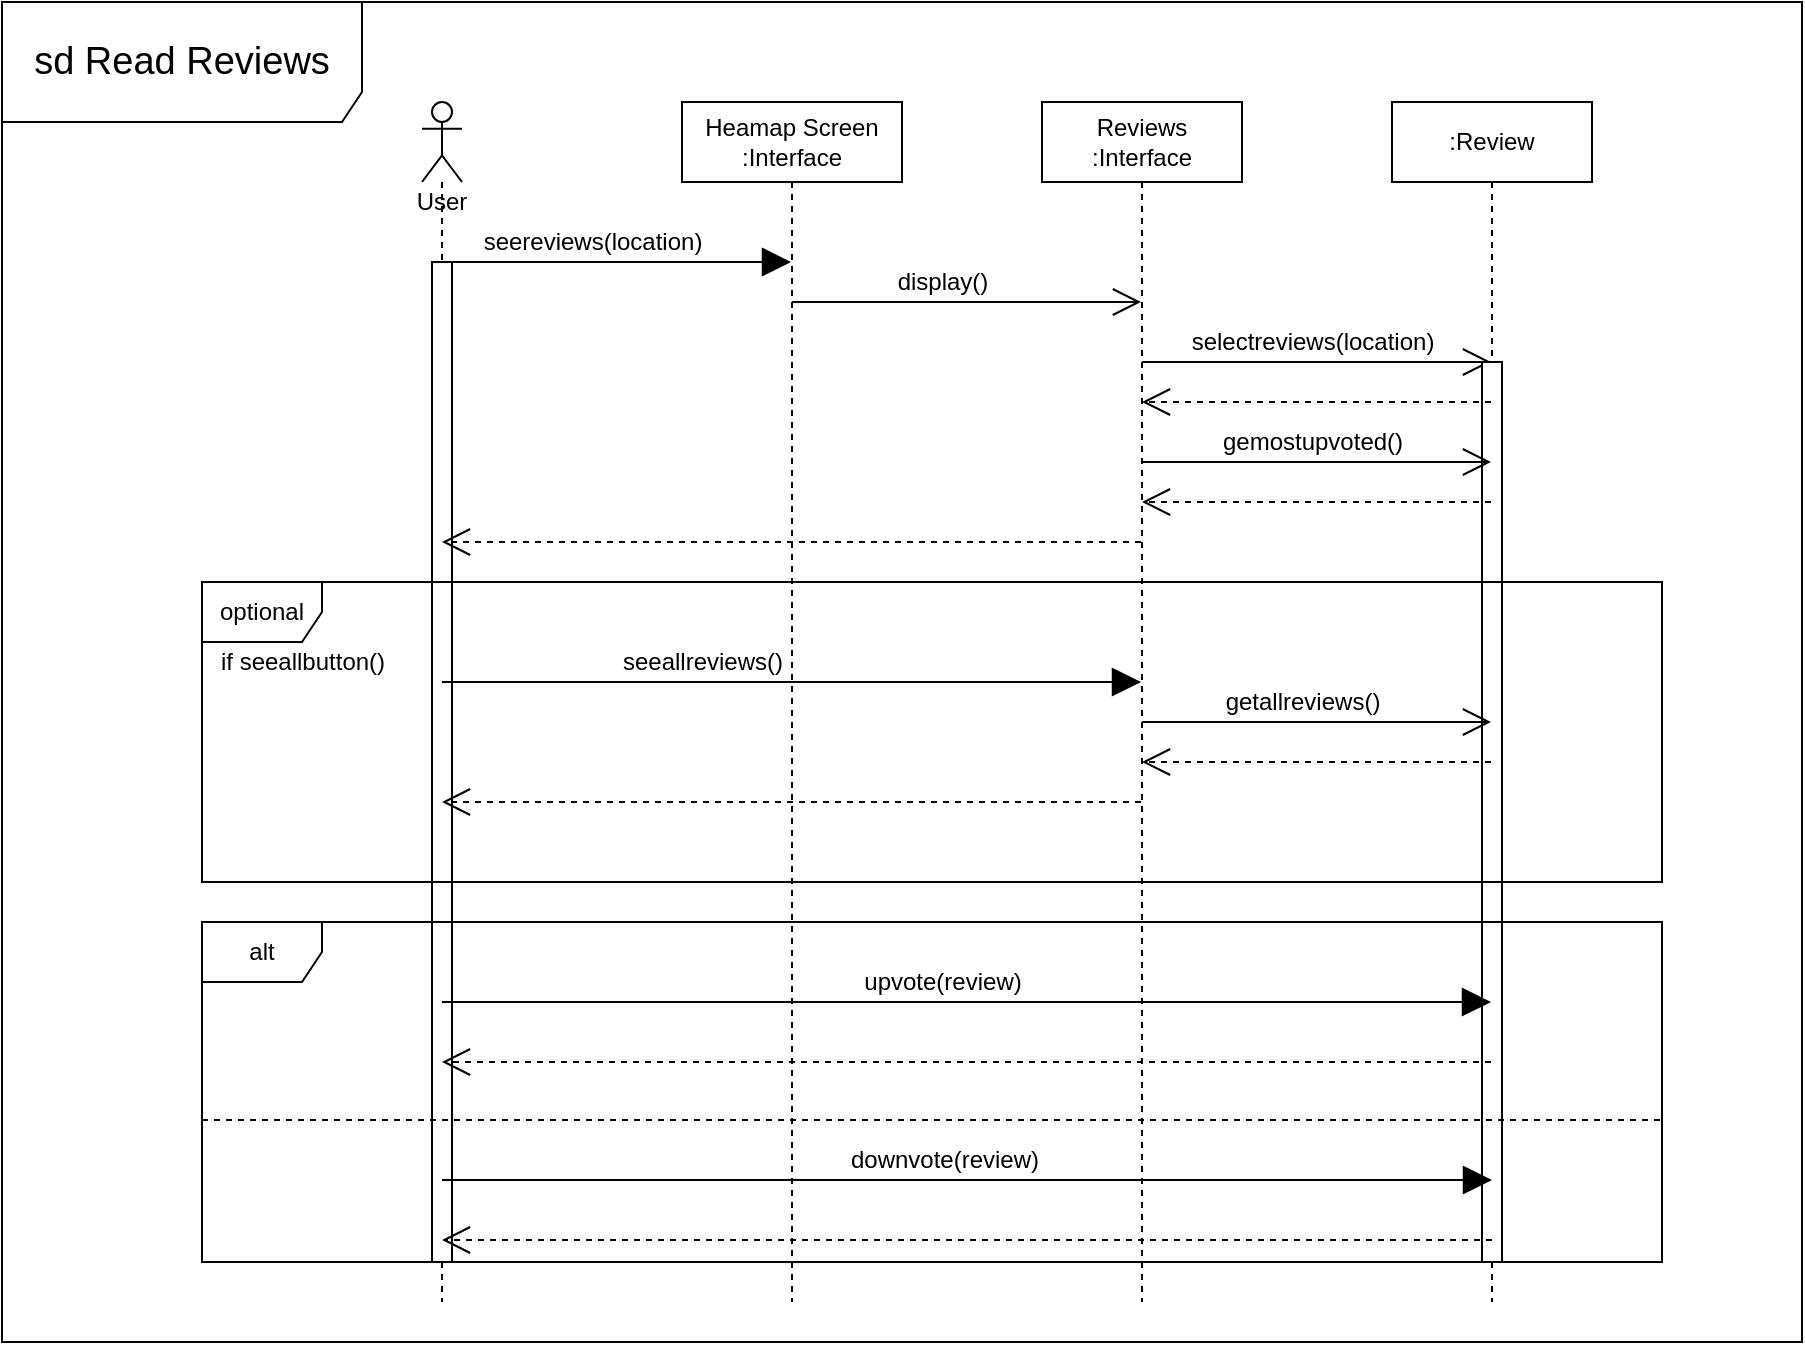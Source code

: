 <mxfile version="14.6.13" type="device"><diagram id="uEpqj-xuZMm22XN-cJ1u" name="Page-1"><mxGraphModel dx="2037" dy="479" grid="1" gridSize="10" guides="1" tooltips="1" connect="1" arrows="1" fold="1" page="1" pageScale="1" pageWidth="1169" pageHeight="827" background="none" math="0" shadow="0"><root><mxCell id="0"/><mxCell id="1" parent="0"/><mxCell id="mcDVB5LRiwmEB3drTnB6-2" value="User" style="shape=umlLifeline;participant=umlActor;perimeter=lifelinePerimeter;whiteSpace=wrap;html=1;container=1;collapsible=0;recursiveResize=0;verticalAlign=top;spacingTop=36;outlineConnect=0;" vertex="1" parent="1"><mxGeometry x="50" y="50" width="20" height="600" as="geometry"/></mxCell><mxCell id="mcDVB5LRiwmEB3drTnB6-5" value="Heamap Screen :Interface" style="shape=umlLifeline;perimeter=lifelinePerimeter;whiteSpace=wrap;html=1;container=1;collapsible=0;recursiveResize=0;outlineConnect=0;" vertex="1" parent="1"><mxGeometry x="180" y="50" width="110" height="600" as="geometry"/></mxCell><mxCell id="mcDVB5LRiwmEB3drTnB6-23" value="seeallreviews()" style="text;html=1;align=center;verticalAlign=middle;resizable=0;points=[];autosize=1;strokeColor=none;" vertex="1" parent="mcDVB5LRiwmEB3drTnB6-5"><mxGeometry x="-40" y="270" width="100" height="20" as="geometry"/></mxCell><mxCell id="mcDVB5LRiwmEB3drTnB6-6" value="Reviews :Interface" style="shape=umlLifeline;perimeter=lifelinePerimeter;whiteSpace=wrap;html=1;container=1;collapsible=0;recursiveResize=0;outlineConnect=0;" vertex="1" parent="1"><mxGeometry x="360" y="50" width="100" height="600" as="geometry"/></mxCell><mxCell id="mcDVB5LRiwmEB3drTnB6-7" value=":Review" style="shape=umlLifeline;perimeter=lifelinePerimeter;whiteSpace=wrap;html=1;container=1;collapsible=0;recursiveResize=0;outlineConnect=0;" vertex="1" parent="1"><mxGeometry x="535" y="50" width="100" height="600" as="geometry"/></mxCell><mxCell id="mcDVB5LRiwmEB3drTnB6-8" value="" style="endArrow=block;endFill=1;endSize=12;html=1;" edge="1" parent="1" source="mcDVB5LRiwmEB3drTnB6-2" target="mcDVB5LRiwmEB3drTnB6-5"><mxGeometry width="160" relative="1" as="geometry"><mxPoint x="270" y="230" as="sourcePoint"/><mxPoint x="430" y="230" as="targetPoint"/><Array as="points"><mxPoint x="150" y="130"/></Array></mxGeometry></mxCell><mxCell id="mcDVB5LRiwmEB3drTnB6-9" value="seereviews(location)" style="text;html=1;align=center;verticalAlign=middle;resizable=0;points=[];autosize=1;strokeColor=none;" vertex="1" parent="1"><mxGeometry x="70" y="110" width="130" height="20" as="geometry"/></mxCell><mxCell id="mcDVB5LRiwmEB3drTnB6-10" value="" style="endArrow=open;endFill=1;endSize=12;html=1;" edge="1" parent="1" source="mcDVB5LRiwmEB3drTnB6-5" target="mcDVB5LRiwmEB3drTnB6-6"><mxGeometry width="160" relative="1" as="geometry"><mxPoint x="270" y="230" as="sourcePoint"/><mxPoint x="430" y="230" as="targetPoint"/><Array as="points"><mxPoint x="350" y="150"/></Array></mxGeometry></mxCell><mxCell id="mcDVB5LRiwmEB3drTnB6-11" value="display()" style="text;html=1;align=center;verticalAlign=middle;resizable=0;points=[];autosize=1;strokeColor=none;" vertex="1" parent="1"><mxGeometry x="280" y="130" width="60" height="20" as="geometry"/></mxCell><mxCell id="mcDVB5LRiwmEB3drTnB6-12" value="" style="endArrow=open;endFill=1;endSize=12;html=1;" edge="1" parent="1" source="mcDVB5LRiwmEB3drTnB6-6" target="mcDVB5LRiwmEB3drTnB6-7"><mxGeometry width="160" relative="1" as="geometry"><mxPoint x="270" y="230" as="sourcePoint"/><mxPoint x="430" y="230" as="targetPoint"/><Array as="points"><mxPoint x="520" y="180"/></Array></mxGeometry></mxCell><mxCell id="mcDVB5LRiwmEB3drTnB6-13" value="selectreviews(location)" style="text;html=1;align=center;verticalAlign=middle;resizable=0;points=[];autosize=1;strokeColor=none;" vertex="1" parent="1"><mxGeometry x="425" y="160" width="140" height="20" as="geometry"/></mxCell><mxCell id="mcDVB5LRiwmEB3drTnB6-14" value="" style="html=1;points=[];perimeter=orthogonalPerimeter;" vertex="1" parent="1"><mxGeometry x="580" y="180" width="10" height="450" as="geometry"/></mxCell><mxCell id="mcDVB5LRiwmEB3drTnB6-15" value="" style="html=1;points=[];perimeter=orthogonalPerimeter;" vertex="1" parent="1"><mxGeometry x="55" y="130" width="10" height="500" as="geometry"/></mxCell><mxCell id="mcDVB5LRiwmEB3drTnB6-27" value="" style="endArrow=open;endFill=1;endSize=12;html=1;dashed=1;" edge="1" parent="1" source="mcDVB5LRiwmEB3drTnB6-7" target="mcDVB5LRiwmEB3drTnB6-6"><mxGeometry width="160" relative="1" as="geometry"><mxPoint x="270" y="300" as="sourcePoint"/><mxPoint x="430" y="300" as="targetPoint"/><Array as="points"><mxPoint x="490" y="200"/></Array></mxGeometry></mxCell><mxCell id="mcDVB5LRiwmEB3drTnB6-29" value="gemostupvoted()" style="text;html=1;align=center;verticalAlign=middle;resizable=0;points=[];autosize=1;strokeColor=none;" vertex="1" parent="1"><mxGeometry x="440" y="210" width="110" height="20" as="geometry"/></mxCell><mxCell id="mcDVB5LRiwmEB3drTnB6-31" value="" style="endArrow=open;endFill=1;endSize=12;html=1;" edge="1" parent="1" source="mcDVB5LRiwmEB3drTnB6-6" target="mcDVB5LRiwmEB3drTnB6-7"><mxGeometry width="160" relative="1" as="geometry"><mxPoint x="270" y="300" as="sourcePoint"/><mxPoint x="430" y="300" as="targetPoint"/><Array as="points"><mxPoint x="510" y="230"/></Array></mxGeometry></mxCell><mxCell id="mcDVB5LRiwmEB3drTnB6-32" value="" style="endArrow=open;endFill=1;endSize=12;html=1;dashed=1;" edge="1" parent="1" source="mcDVB5LRiwmEB3drTnB6-7" target="mcDVB5LRiwmEB3drTnB6-6"><mxGeometry width="160" relative="1" as="geometry"><mxPoint x="270" y="300" as="sourcePoint"/><mxPoint x="430" y="300" as="targetPoint"/><Array as="points"><mxPoint x="530" y="250"/></Array></mxGeometry></mxCell><mxCell id="mcDVB5LRiwmEB3drTnB6-33" value="" style="endArrow=open;endFill=1;endSize=12;html=1;dashed=1;" edge="1" parent="1" source="mcDVB5LRiwmEB3drTnB6-6" target="mcDVB5LRiwmEB3drTnB6-2"><mxGeometry width="160" relative="1" as="geometry"><mxPoint x="270" y="300" as="sourcePoint"/><mxPoint x="430" y="300" as="targetPoint"/><Array as="points"><mxPoint x="300" y="270"/></Array></mxGeometry></mxCell><mxCell id="mcDVB5LRiwmEB3drTnB6-34" value="" style="endArrow=block;endFill=1;endSize=12;html=1;" edge="1" parent="1" source="mcDVB5LRiwmEB3drTnB6-2" target="mcDVB5LRiwmEB3drTnB6-6"><mxGeometry width="160" relative="1" as="geometry"><mxPoint x="270" y="300" as="sourcePoint"/><mxPoint x="430" y="300" as="targetPoint"/><Array as="points"><mxPoint x="330" y="340"/></Array></mxGeometry></mxCell><mxCell id="mcDVB5LRiwmEB3drTnB6-35" value="" style="endArrow=open;endFill=1;endSize=12;html=1;" edge="1" parent="1" source="mcDVB5LRiwmEB3drTnB6-6" target="mcDVB5LRiwmEB3drTnB6-7"><mxGeometry width="160" relative="1" as="geometry"><mxPoint x="270" y="330" as="sourcePoint"/><mxPoint x="430" y="330" as="targetPoint"/><Array as="points"><mxPoint x="510" y="360"/></Array></mxGeometry></mxCell><mxCell id="mcDVB5LRiwmEB3drTnB6-36" value="getallreviews()" style="text;html=1;align=center;verticalAlign=middle;resizable=0;points=[];autosize=1;strokeColor=none;" vertex="1" parent="1"><mxGeometry x="440" y="340" width="100" height="20" as="geometry"/></mxCell><mxCell id="mcDVB5LRiwmEB3drTnB6-37" value="" style="endArrow=open;endFill=1;endSize=12;html=1;dashed=1;" edge="1" parent="1" source="mcDVB5LRiwmEB3drTnB6-7" target="mcDVB5LRiwmEB3drTnB6-6"><mxGeometry width="160" relative="1" as="geometry"><mxPoint x="270" y="300" as="sourcePoint"/><mxPoint x="430" y="300" as="targetPoint"/><Array as="points"><mxPoint x="500" y="380"/></Array></mxGeometry></mxCell><mxCell id="mcDVB5LRiwmEB3drTnB6-38" value="" style="endArrow=open;endFill=1;endSize=12;html=1;dashed=1;" edge="1" parent="1" source="mcDVB5LRiwmEB3drTnB6-6" target="mcDVB5LRiwmEB3drTnB6-2"><mxGeometry width="160" relative="1" as="geometry"><mxPoint x="270" y="300" as="sourcePoint"/><mxPoint x="430" y="300" as="targetPoint"/><Array as="points"><mxPoint x="290" y="400"/></Array></mxGeometry></mxCell><mxCell id="mcDVB5LRiwmEB3drTnB6-39" value="optional" style="shape=umlFrame;whiteSpace=wrap;html=1;" vertex="1" parent="1"><mxGeometry x="-60" y="290" width="730" height="150" as="geometry"/></mxCell><mxCell id="mcDVB5LRiwmEB3drTnB6-40" value="if seeallbutton()" style="text;html=1;align=center;verticalAlign=middle;resizable=0;points=[];autosize=1;strokeColor=none;" vertex="1" parent="1"><mxGeometry x="-60" y="320" width="100" height="20" as="geometry"/></mxCell><mxCell id="mcDVB5LRiwmEB3drTnB6-41" value="" style="endArrow=block;endFill=1;endSize=12;html=1;" edge="1" parent="1" source="mcDVB5LRiwmEB3drTnB6-2" target="mcDVB5LRiwmEB3drTnB6-7"><mxGeometry width="160" relative="1" as="geometry"><mxPoint x="270" y="570" as="sourcePoint"/><mxPoint x="430" y="570" as="targetPoint"/><Array as="points"><mxPoint x="340" y="500"/></Array></mxGeometry></mxCell><mxCell id="mcDVB5LRiwmEB3drTnB6-42" value="upvote(review)" style="text;html=1;align=center;verticalAlign=middle;resizable=0;points=[];autosize=1;strokeColor=none;" vertex="1" parent="1"><mxGeometry x="265" y="480" width="90" height="20" as="geometry"/></mxCell><mxCell id="mcDVB5LRiwmEB3drTnB6-44" value="" style="endArrow=open;endFill=1;endSize=12;html=1;dashed=1;" edge="1" parent="1" source="mcDVB5LRiwmEB3drTnB6-7" target="mcDVB5LRiwmEB3drTnB6-2"><mxGeometry width="160" relative="1" as="geometry"><mxPoint x="270" y="510" as="sourcePoint"/><mxPoint x="430" y="510" as="targetPoint"/><Array as="points"><mxPoint x="460" y="530"/></Array></mxGeometry></mxCell><mxCell id="mcDVB5LRiwmEB3drTnB6-45" value="" style="endArrow=block;endFill=1;endSize=12;html=1;" edge="1" parent="1"><mxGeometry width="160" relative="1" as="geometry"><mxPoint x="60" y="589" as="sourcePoint"/><mxPoint x="585" y="589" as="targetPoint"/><Array as="points"><mxPoint x="340.5" y="589"/></Array></mxGeometry></mxCell><mxCell id="mcDVB5LRiwmEB3drTnB6-46" value="downvote(review)" style="text;html=1;align=center;verticalAlign=middle;resizable=0;points=[];autosize=1;strokeColor=none;" vertex="1" parent="1"><mxGeometry x="255.5" y="569" width="110" height="20" as="geometry"/></mxCell><mxCell id="mcDVB5LRiwmEB3drTnB6-47" value="" style="endArrow=open;endFill=1;endSize=12;html=1;dashed=1;" edge="1" parent="1"><mxGeometry width="160" relative="1" as="geometry"><mxPoint x="585" y="619" as="sourcePoint"/><mxPoint x="60" y="619" as="targetPoint"/><Array as="points"><mxPoint x="460.5" y="619"/></Array></mxGeometry></mxCell><mxCell id="mcDVB5LRiwmEB3drTnB6-48" value="alt" style="shape=umlFrame;whiteSpace=wrap;html=1;" vertex="1" parent="1"><mxGeometry x="-60" y="460" width="730" height="170" as="geometry"/></mxCell><mxCell id="mcDVB5LRiwmEB3drTnB6-50" value="" style="endArrow=none;dashed=1;html=1;exitX=0;exitY=0.582;exitDx=0;exitDy=0;exitPerimeter=0;entryX=1.001;entryY=0.582;entryDx=0;entryDy=0;entryPerimeter=0;" edge="1" parent="1" source="mcDVB5LRiwmEB3drTnB6-48" target="mcDVB5LRiwmEB3drTnB6-48"><mxGeometry width="50" height="50" relative="1" as="geometry"><mxPoint x="330" y="600" as="sourcePoint"/><mxPoint x="380" y="550" as="targetPoint"/></mxGeometry></mxCell><mxCell id="mcDVB5LRiwmEB3drTnB6-51" value="&lt;font style=&quot;font-size: 19px&quot;&gt;sd Read Reviews&lt;/font&gt;" style="shape=umlFrame;whiteSpace=wrap;html=1;width=180;height=60;" vertex="1" parent="1"><mxGeometry x="-160" width="900" height="670" as="geometry"/></mxCell></root></mxGraphModel></diagram></mxfile>